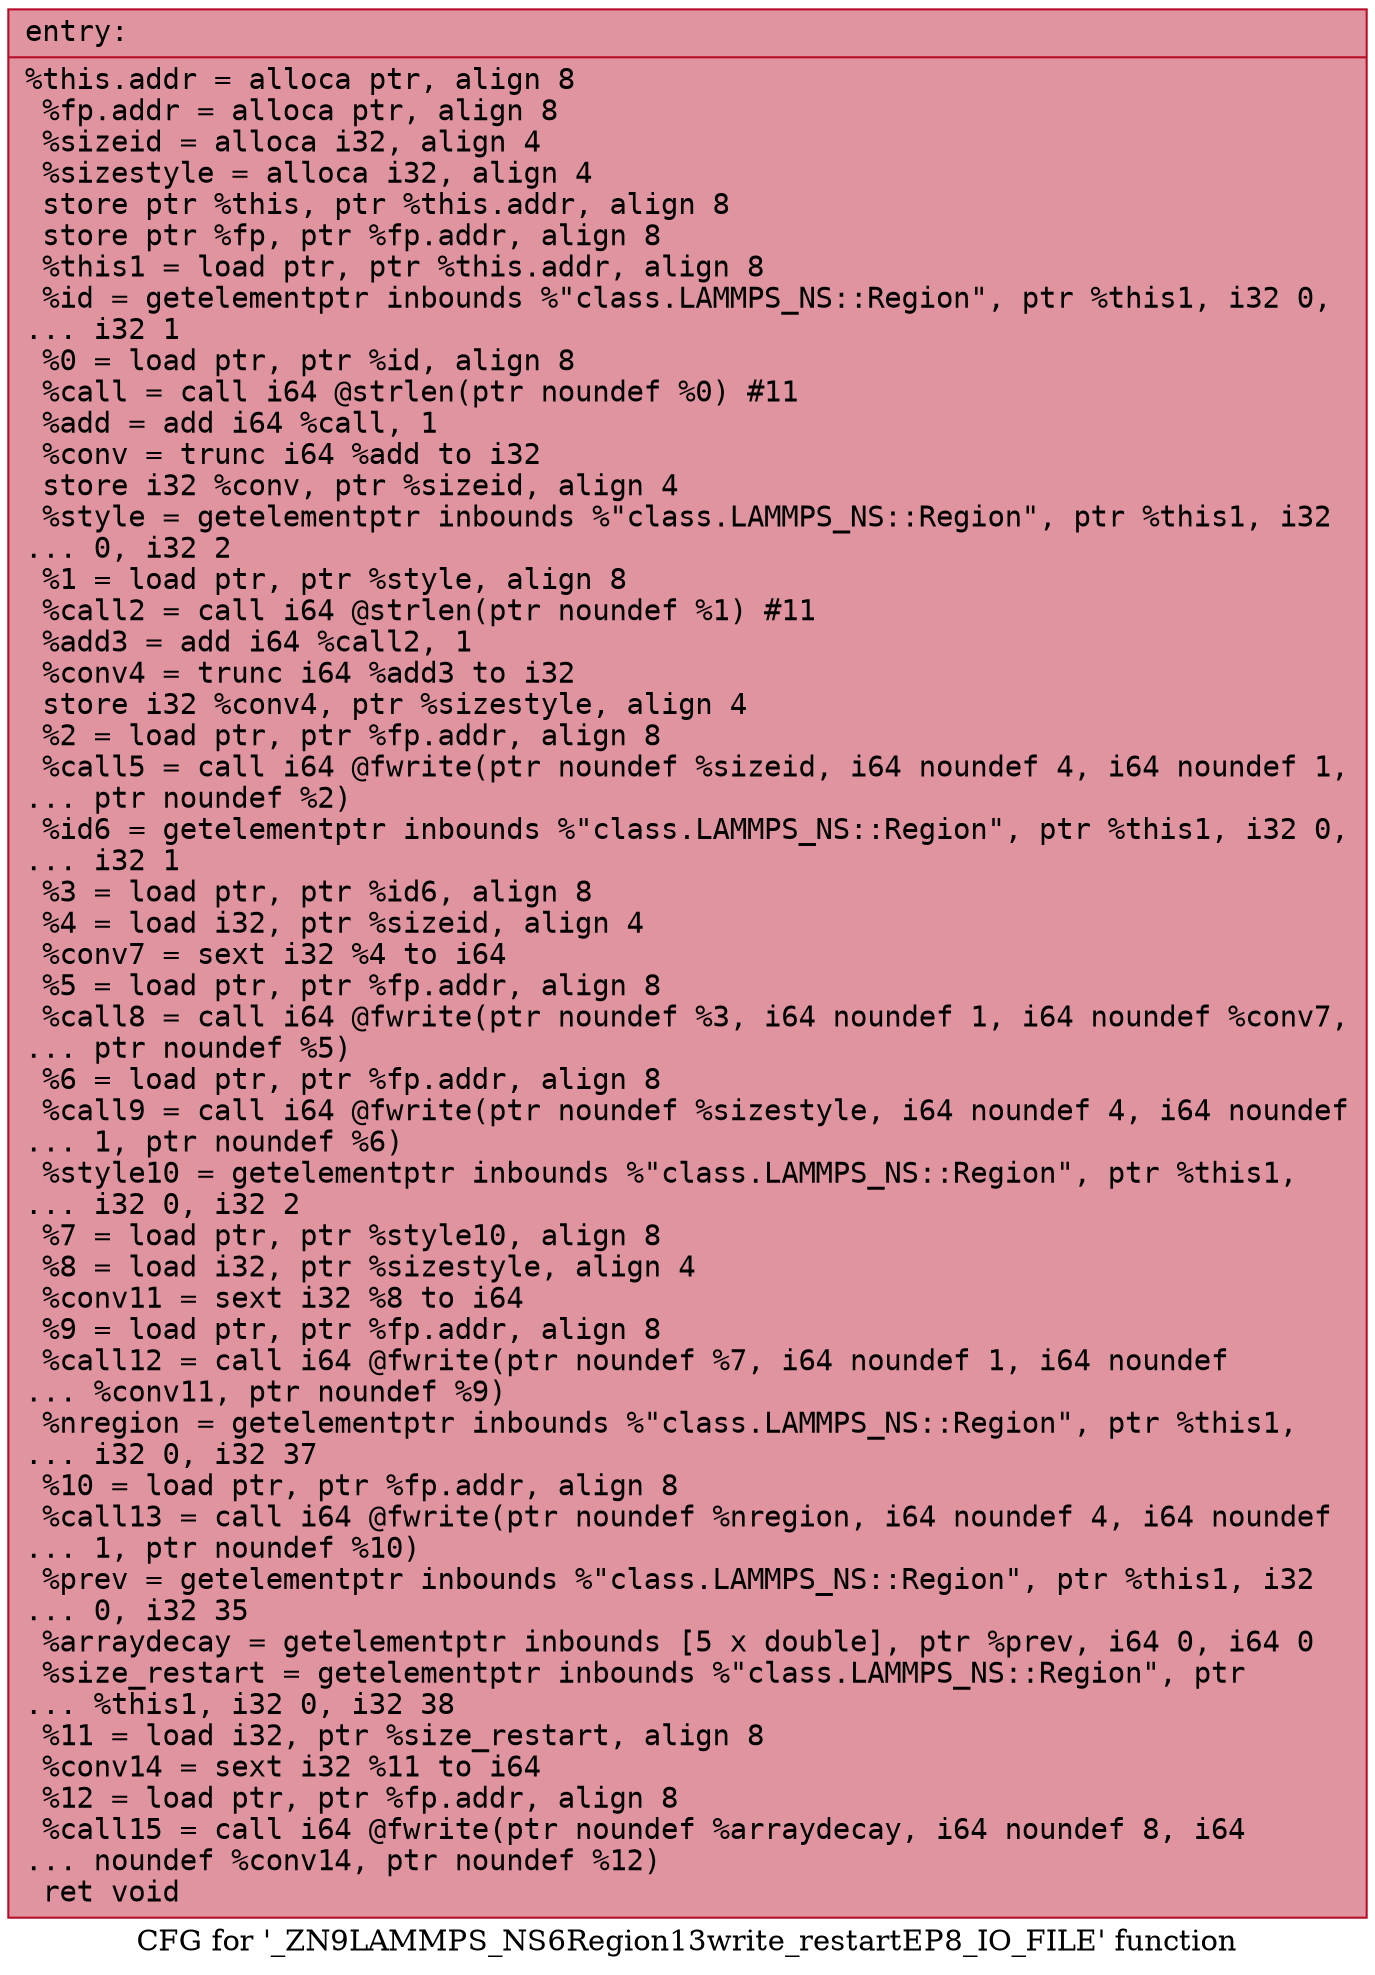 digraph "CFG for '_ZN9LAMMPS_NS6Region13write_restartEP8_IO_FILE' function" {
	label="CFG for '_ZN9LAMMPS_NS6Region13write_restartEP8_IO_FILE' function";

	Node0x562b277ff180 [shape=record,color="#b70d28ff", style=filled, fillcolor="#b70d2870" fontname="Courier",label="{entry:\l|  %this.addr = alloca ptr, align 8\l  %fp.addr = alloca ptr, align 8\l  %sizeid = alloca i32, align 4\l  %sizestyle = alloca i32, align 4\l  store ptr %this, ptr %this.addr, align 8\l  store ptr %fp, ptr %fp.addr, align 8\l  %this1 = load ptr, ptr %this.addr, align 8\l  %id = getelementptr inbounds %\"class.LAMMPS_NS::Region\", ptr %this1, i32 0,\l... i32 1\l  %0 = load ptr, ptr %id, align 8\l  %call = call i64 @strlen(ptr noundef %0) #11\l  %add = add i64 %call, 1\l  %conv = trunc i64 %add to i32\l  store i32 %conv, ptr %sizeid, align 4\l  %style = getelementptr inbounds %\"class.LAMMPS_NS::Region\", ptr %this1, i32\l... 0, i32 2\l  %1 = load ptr, ptr %style, align 8\l  %call2 = call i64 @strlen(ptr noundef %1) #11\l  %add3 = add i64 %call2, 1\l  %conv4 = trunc i64 %add3 to i32\l  store i32 %conv4, ptr %sizestyle, align 4\l  %2 = load ptr, ptr %fp.addr, align 8\l  %call5 = call i64 @fwrite(ptr noundef %sizeid, i64 noundef 4, i64 noundef 1,\l... ptr noundef %2)\l  %id6 = getelementptr inbounds %\"class.LAMMPS_NS::Region\", ptr %this1, i32 0,\l... i32 1\l  %3 = load ptr, ptr %id6, align 8\l  %4 = load i32, ptr %sizeid, align 4\l  %conv7 = sext i32 %4 to i64\l  %5 = load ptr, ptr %fp.addr, align 8\l  %call8 = call i64 @fwrite(ptr noundef %3, i64 noundef 1, i64 noundef %conv7,\l... ptr noundef %5)\l  %6 = load ptr, ptr %fp.addr, align 8\l  %call9 = call i64 @fwrite(ptr noundef %sizestyle, i64 noundef 4, i64 noundef\l... 1, ptr noundef %6)\l  %style10 = getelementptr inbounds %\"class.LAMMPS_NS::Region\", ptr %this1,\l... i32 0, i32 2\l  %7 = load ptr, ptr %style10, align 8\l  %8 = load i32, ptr %sizestyle, align 4\l  %conv11 = sext i32 %8 to i64\l  %9 = load ptr, ptr %fp.addr, align 8\l  %call12 = call i64 @fwrite(ptr noundef %7, i64 noundef 1, i64 noundef\l... %conv11, ptr noundef %9)\l  %nregion = getelementptr inbounds %\"class.LAMMPS_NS::Region\", ptr %this1,\l... i32 0, i32 37\l  %10 = load ptr, ptr %fp.addr, align 8\l  %call13 = call i64 @fwrite(ptr noundef %nregion, i64 noundef 4, i64 noundef\l... 1, ptr noundef %10)\l  %prev = getelementptr inbounds %\"class.LAMMPS_NS::Region\", ptr %this1, i32\l... 0, i32 35\l  %arraydecay = getelementptr inbounds [5 x double], ptr %prev, i64 0, i64 0\l  %size_restart = getelementptr inbounds %\"class.LAMMPS_NS::Region\", ptr\l... %this1, i32 0, i32 38\l  %11 = load i32, ptr %size_restart, align 8\l  %conv14 = sext i32 %11 to i64\l  %12 = load ptr, ptr %fp.addr, align 8\l  %call15 = call i64 @fwrite(ptr noundef %arraydecay, i64 noundef 8, i64\l... noundef %conv14, ptr noundef %12)\l  ret void\l}"];
}
